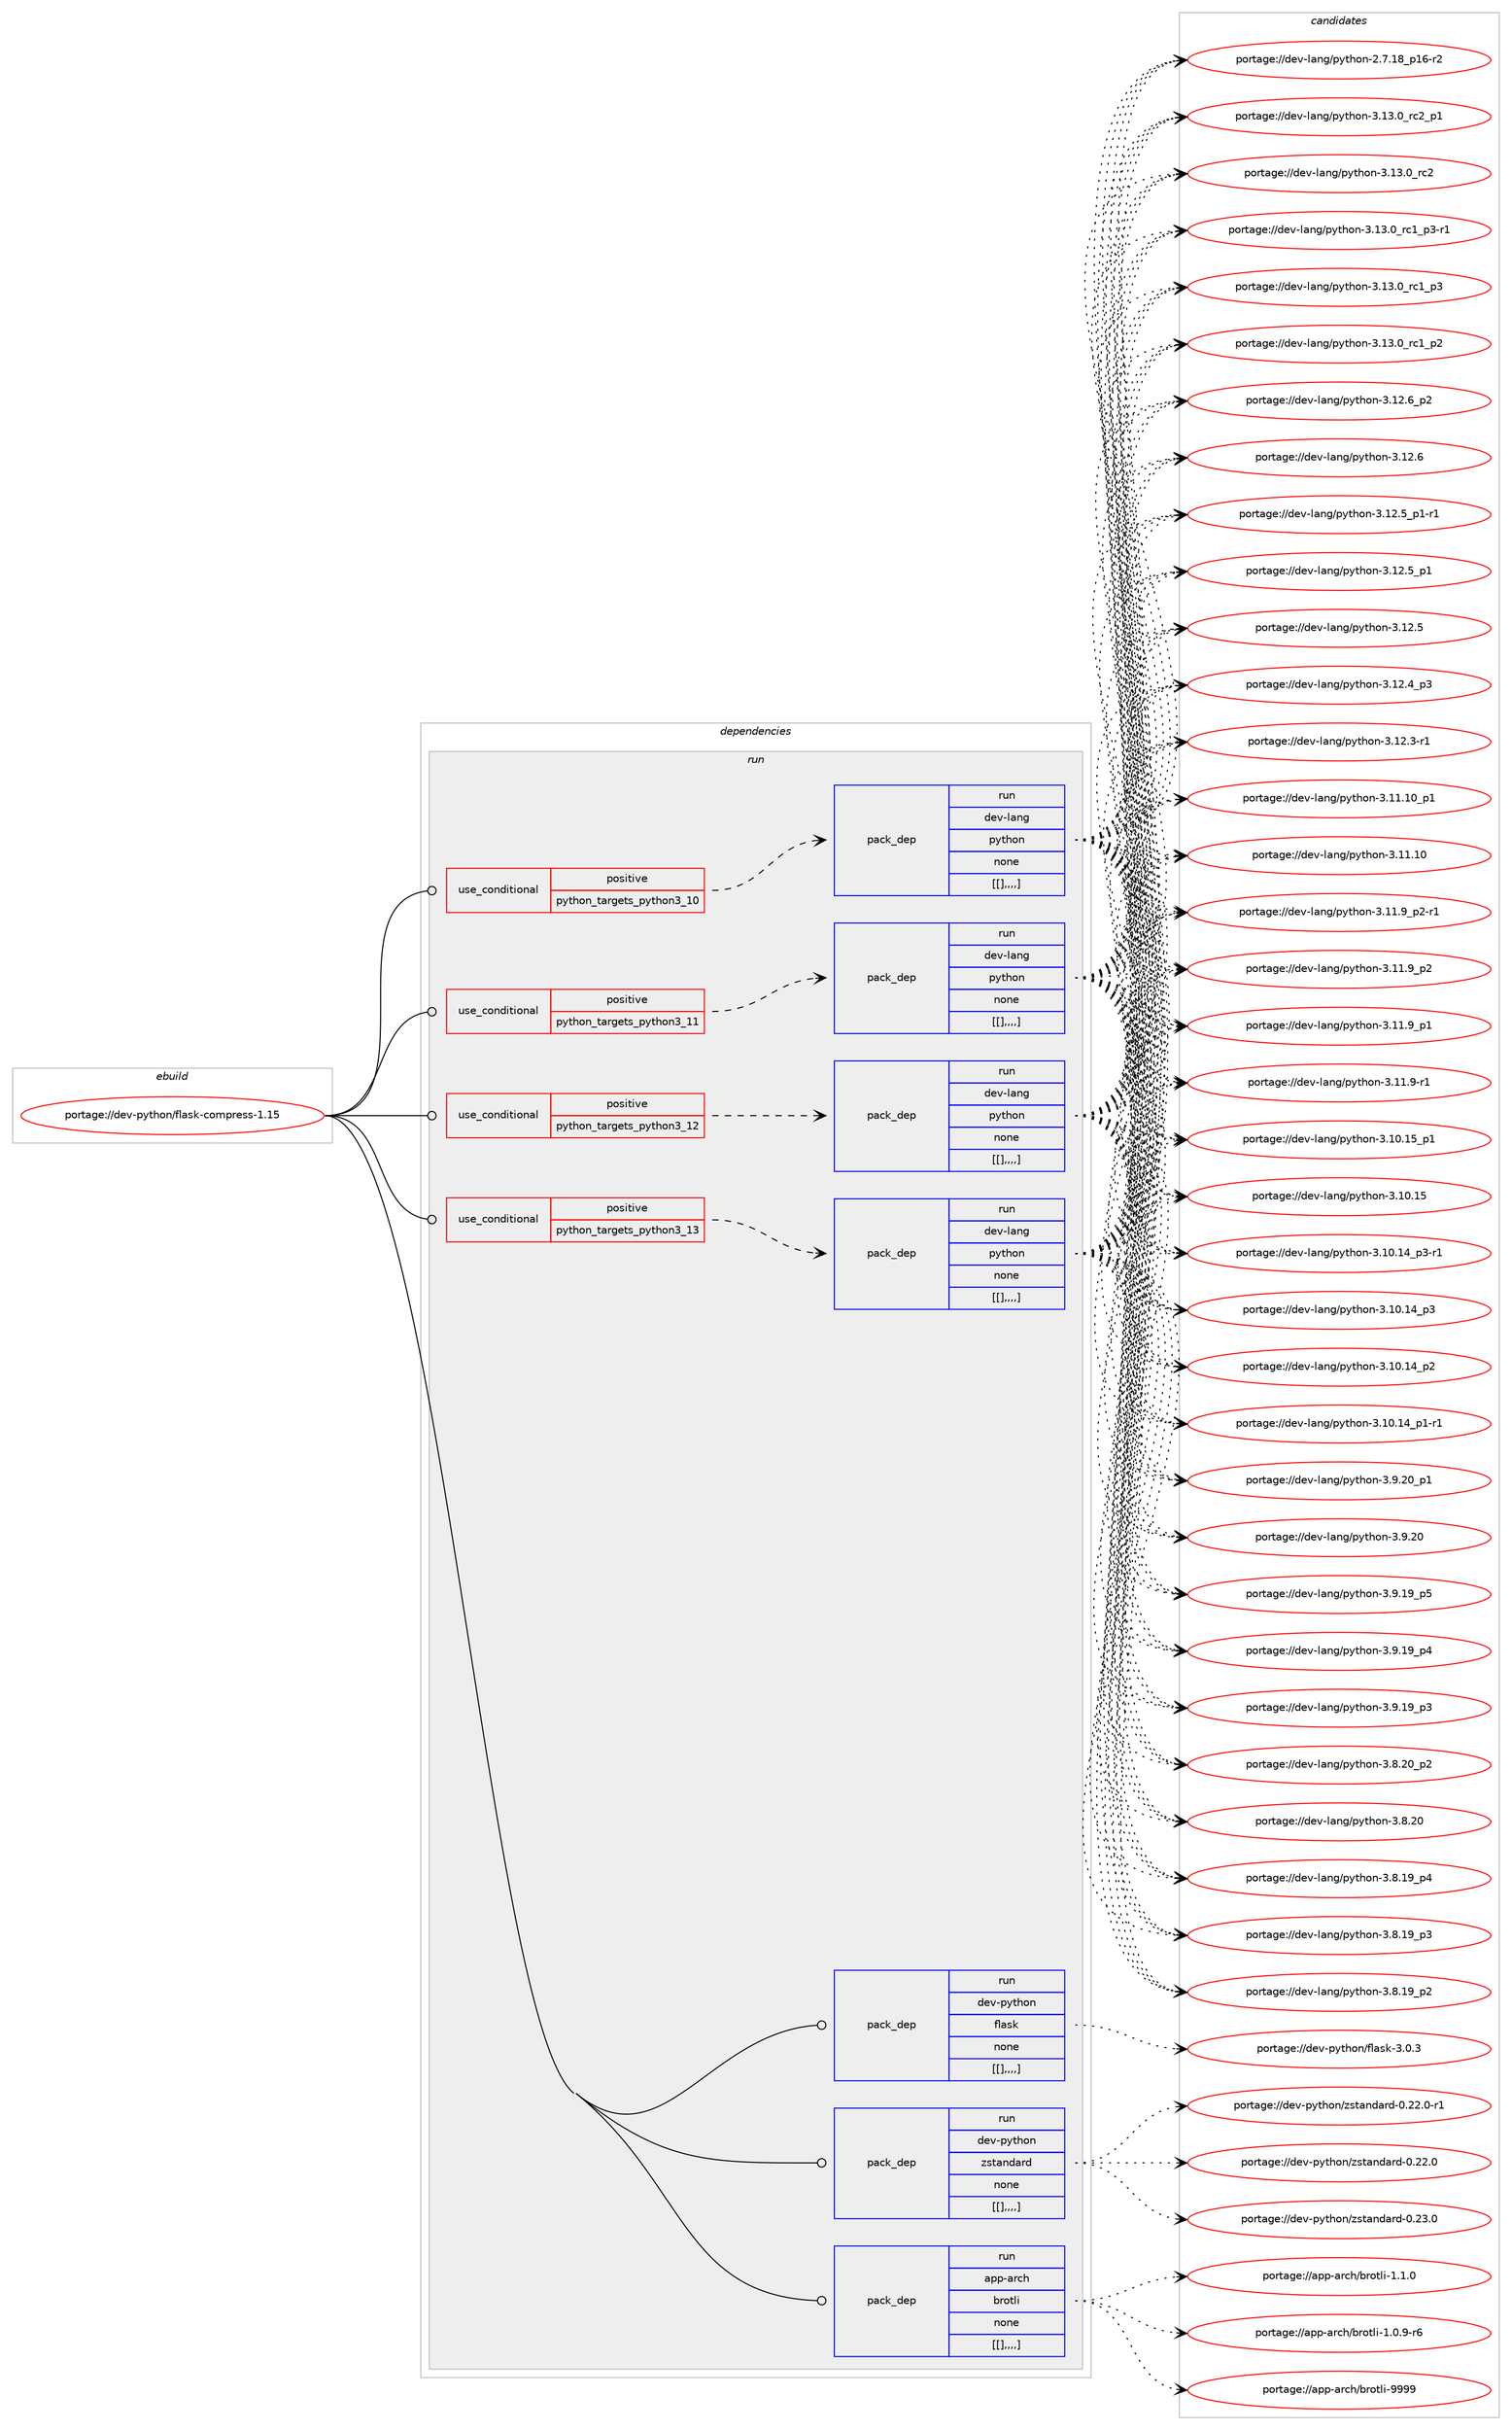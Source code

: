 digraph prolog {

# *************
# Graph options
# *************

newrank=true;
concentrate=true;
compound=true;
graph [rankdir=LR,fontname=Helvetica,fontsize=10,ranksep=1.5];#, ranksep=2.5, nodesep=0.2];
edge  [arrowhead=vee];
node  [fontname=Helvetica,fontsize=10];

# **********
# The ebuild
# **********

subgraph cluster_leftcol {
color=gray;
label=<<i>ebuild</i>>;
id [label="portage://dev-python/flask-compress-1.15", color=red, width=4, href="../dev-python/flask-compress-1.15.svg"];
}

# ****************
# The dependencies
# ****************

subgraph cluster_midcol {
color=gray;
label=<<i>dependencies</i>>;
subgraph cluster_compile {
fillcolor="#eeeeee";
style=filled;
label=<<i>compile</i>>;
}
subgraph cluster_compileandrun {
fillcolor="#eeeeee";
style=filled;
label=<<i>compile and run</i>>;
}
subgraph cluster_run {
fillcolor="#eeeeee";
style=filled;
label=<<i>run</i>>;
subgraph cond33961 {
dependency148172 [label=<<TABLE BORDER="0" CELLBORDER="1" CELLSPACING="0" CELLPADDING="4"><TR><TD ROWSPAN="3" CELLPADDING="10">use_conditional</TD></TR><TR><TD>positive</TD></TR><TR><TD>python_targets_python3_10</TD></TR></TABLE>>, shape=none, color=red];
subgraph pack112997 {
dependency148173 [label=<<TABLE BORDER="0" CELLBORDER="1" CELLSPACING="0" CELLPADDING="4" WIDTH="220"><TR><TD ROWSPAN="6" CELLPADDING="30">pack_dep</TD></TR><TR><TD WIDTH="110">run</TD></TR><TR><TD>dev-lang</TD></TR><TR><TD>python</TD></TR><TR><TD>none</TD></TR><TR><TD>[[],,,,]</TD></TR></TABLE>>, shape=none, color=blue];
}
dependency148172:e -> dependency148173:w [weight=20,style="dashed",arrowhead="vee"];
}
id:e -> dependency148172:w [weight=20,style="solid",arrowhead="odot"];
subgraph cond33962 {
dependency148174 [label=<<TABLE BORDER="0" CELLBORDER="1" CELLSPACING="0" CELLPADDING="4"><TR><TD ROWSPAN="3" CELLPADDING="10">use_conditional</TD></TR><TR><TD>positive</TD></TR><TR><TD>python_targets_python3_11</TD></TR></TABLE>>, shape=none, color=red];
subgraph pack112998 {
dependency148175 [label=<<TABLE BORDER="0" CELLBORDER="1" CELLSPACING="0" CELLPADDING="4" WIDTH="220"><TR><TD ROWSPAN="6" CELLPADDING="30">pack_dep</TD></TR><TR><TD WIDTH="110">run</TD></TR><TR><TD>dev-lang</TD></TR><TR><TD>python</TD></TR><TR><TD>none</TD></TR><TR><TD>[[],,,,]</TD></TR></TABLE>>, shape=none, color=blue];
}
dependency148174:e -> dependency148175:w [weight=20,style="dashed",arrowhead="vee"];
}
id:e -> dependency148174:w [weight=20,style="solid",arrowhead="odot"];
subgraph cond33963 {
dependency148176 [label=<<TABLE BORDER="0" CELLBORDER="1" CELLSPACING="0" CELLPADDING="4"><TR><TD ROWSPAN="3" CELLPADDING="10">use_conditional</TD></TR><TR><TD>positive</TD></TR><TR><TD>python_targets_python3_12</TD></TR></TABLE>>, shape=none, color=red];
subgraph pack112999 {
dependency148177 [label=<<TABLE BORDER="0" CELLBORDER="1" CELLSPACING="0" CELLPADDING="4" WIDTH="220"><TR><TD ROWSPAN="6" CELLPADDING="30">pack_dep</TD></TR><TR><TD WIDTH="110">run</TD></TR><TR><TD>dev-lang</TD></TR><TR><TD>python</TD></TR><TR><TD>none</TD></TR><TR><TD>[[],,,,]</TD></TR></TABLE>>, shape=none, color=blue];
}
dependency148176:e -> dependency148177:w [weight=20,style="dashed",arrowhead="vee"];
}
id:e -> dependency148176:w [weight=20,style="solid",arrowhead="odot"];
subgraph cond33964 {
dependency148178 [label=<<TABLE BORDER="0" CELLBORDER="1" CELLSPACING="0" CELLPADDING="4"><TR><TD ROWSPAN="3" CELLPADDING="10">use_conditional</TD></TR><TR><TD>positive</TD></TR><TR><TD>python_targets_python3_13</TD></TR></TABLE>>, shape=none, color=red];
subgraph pack113000 {
dependency148179 [label=<<TABLE BORDER="0" CELLBORDER="1" CELLSPACING="0" CELLPADDING="4" WIDTH="220"><TR><TD ROWSPAN="6" CELLPADDING="30">pack_dep</TD></TR><TR><TD WIDTH="110">run</TD></TR><TR><TD>dev-lang</TD></TR><TR><TD>python</TD></TR><TR><TD>none</TD></TR><TR><TD>[[],,,,]</TD></TR></TABLE>>, shape=none, color=blue];
}
dependency148178:e -> dependency148179:w [weight=20,style="dashed",arrowhead="vee"];
}
id:e -> dependency148178:w [weight=20,style="solid",arrowhead="odot"];
subgraph pack113001 {
dependency148180 [label=<<TABLE BORDER="0" CELLBORDER="1" CELLSPACING="0" CELLPADDING="4" WIDTH="220"><TR><TD ROWSPAN="6" CELLPADDING="30">pack_dep</TD></TR><TR><TD WIDTH="110">run</TD></TR><TR><TD>app-arch</TD></TR><TR><TD>brotli</TD></TR><TR><TD>none</TD></TR><TR><TD>[[],,,,]</TD></TR></TABLE>>, shape=none, color=blue];
}
id:e -> dependency148180:w [weight=20,style="solid",arrowhead="odot"];
subgraph pack113002 {
dependency148181 [label=<<TABLE BORDER="0" CELLBORDER="1" CELLSPACING="0" CELLPADDING="4" WIDTH="220"><TR><TD ROWSPAN="6" CELLPADDING="30">pack_dep</TD></TR><TR><TD WIDTH="110">run</TD></TR><TR><TD>dev-python</TD></TR><TR><TD>flask</TD></TR><TR><TD>none</TD></TR><TR><TD>[[],,,,]</TD></TR></TABLE>>, shape=none, color=blue];
}
id:e -> dependency148181:w [weight=20,style="solid",arrowhead="odot"];
subgraph pack113003 {
dependency148182 [label=<<TABLE BORDER="0" CELLBORDER="1" CELLSPACING="0" CELLPADDING="4" WIDTH="220"><TR><TD ROWSPAN="6" CELLPADDING="30">pack_dep</TD></TR><TR><TD WIDTH="110">run</TD></TR><TR><TD>dev-python</TD></TR><TR><TD>zstandard</TD></TR><TR><TD>none</TD></TR><TR><TD>[[],,,,]</TD></TR></TABLE>>, shape=none, color=blue];
}
id:e -> dependency148182:w [weight=20,style="solid",arrowhead="odot"];
}
}

# **************
# The candidates
# **************

subgraph cluster_choices {
rank=same;
color=gray;
label=<<i>candidates</i>>;

subgraph choice112997 {
color=black;
nodesep=1;
choice100101118451089711010347112121116104111110455146495146489511499509511249 [label="portage://dev-lang/python-3.13.0_rc2_p1", color=red, width=4,href="../dev-lang/python-3.13.0_rc2_p1.svg"];
choice10010111845108971101034711212111610411111045514649514648951149950 [label="portage://dev-lang/python-3.13.0_rc2", color=red, width=4,href="../dev-lang/python-3.13.0_rc2.svg"];
choice1001011184510897110103471121211161041111104551464951464895114994995112514511449 [label="portage://dev-lang/python-3.13.0_rc1_p3-r1", color=red, width=4,href="../dev-lang/python-3.13.0_rc1_p3-r1.svg"];
choice100101118451089711010347112121116104111110455146495146489511499499511251 [label="portage://dev-lang/python-3.13.0_rc1_p3", color=red, width=4,href="../dev-lang/python-3.13.0_rc1_p3.svg"];
choice100101118451089711010347112121116104111110455146495146489511499499511250 [label="portage://dev-lang/python-3.13.0_rc1_p2", color=red, width=4,href="../dev-lang/python-3.13.0_rc1_p2.svg"];
choice100101118451089711010347112121116104111110455146495046549511250 [label="portage://dev-lang/python-3.12.6_p2", color=red, width=4,href="../dev-lang/python-3.12.6_p2.svg"];
choice10010111845108971101034711212111610411111045514649504654 [label="portage://dev-lang/python-3.12.6", color=red, width=4,href="../dev-lang/python-3.12.6.svg"];
choice1001011184510897110103471121211161041111104551464950465395112494511449 [label="portage://dev-lang/python-3.12.5_p1-r1", color=red, width=4,href="../dev-lang/python-3.12.5_p1-r1.svg"];
choice100101118451089711010347112121116104111110455146495046539511249 [label="portage://dev-lang/python-3.12.5_p1", color=red, width=4,href="../dev-lang/python-3.12.5_p1.svg"];
choice10010111845108971101034711212111610411111045514649504653 [label="portage://dev-lang/python-3.12.5", color=red, width=4,href="../dev-lang/python-3.12.5.svg"];
choice100101118451089711010347112121116104111110455146495046529511251 [label="portage://dev-lang/python-3.12.4_p3", color=red, width=4,href="../dev-lang/python-3.12.4_p3.svg"];
choice100101118451089711010347112121116104111110455146495046514511449 [label="portage://dev-lang/python-3.12.3-r1", color=red, width=4,href="../dev-lang/python-3.12.3-r1.svg"];
choice10010111845108971101034711212111610411111045514649494649489511249 [label="portage://dev-lang/python-3.11.10_p1", color=red, width=4,href="../dev-lang/python-3.11.10_p1.svg"];
choice1001011184510897110103471121211161041111104551464949464948 [label="portage://dev-lang/python-3.11.10", color=red, width=4,href="../dev-lang/python-3.11.10.svg"];
choice1001011184510897110103471121211161041111104551464949465795112504511449 [label="portage://dev-lang/python-3.11.9_p2-r1", color=red, width=4,href="../dev-lang/python-3.11.9_p2-r1.svg"];
choice100101118451089711010347112121116104111110455146494946579511250 [label="portage://dev-lang/python-3.11.9_p2", color=red, width=4,href="../dev-lang/python-3.11.9_p2.svg"];
choice100101118451089711010347112121116104111110455146494946579511249 [label="portage://dev-lang/python-3.11.9_p1", color=red, width=4,href="../dev-lang/python-3.11.9_p1.svg"];
choice100101118451089711010347112121116104111110455146494946574511449 [label="portage://dev-lang/python-3.11.9-r1", color=red, width=4,href="../dev-lang/python-3.11.9-r1.svg"];
choice10010111845108971101034711212111610411111045514649484649539511249 [label="portage://dev-lang/python-3.10.15_p1", color=red, width=4,href="../dev-lang/python-3.10.15_p1.svg"];
choice1001011184510897110103471121211161041111104551464948464953 [label="portage://dev-lang/python-3.10.15", color=red, width=4,href="../dev-lang/python-3.10.15.svg"];
choice100101118451089711010347112121116104111110455146494846495295112514511449 [label="portage://dev-lang/python-3.10.14_p3-r1", color=red, width=4,href="../dev-lang/python-3.10.14_p3-r1.svg"];
choice10010111845108971101034711212111610411111045514649484649529511251 [label="portage://dev-lang/python-3.10.14_p3", color=red, width=4,href="../dev-lang/python-3.10.14_p3.svg"];
choice10010111845108971101034711212111610411111045514649484649529511250 [label="portage://dev-lang/python-3.10.14_p2", color=red, width=4,href="../dev-lang/python-3.10.14_p2.svg"];
choice100101118451089711010347112121116104111110455146494846495295112494511449 [label="portage://dev-lang/python-3.10.14_p1-r1", color=red, width=4,href="../dev-lang/python-3.10.14_p1-r1.svg"];
choice100101118451089711010347112121116104111110455146574650489511249 [label="portage://dev-lang/python-3.9.20_p1", color=red, width=4,href="../dev-lang/python-3.9.20_p1.svg"];
choice10010111845108971101034711212111610411111045514657465048 [label="portage://dev-lang/python-3.9.20", color=red, width=4,href="../dev-lang/python-3.9.20.svg"];
choice100101118451089711010347112121116104111110455146574649579511253 [label="portage://dev-lang/python-3.9.19_p5", color=red, width=4,href="../dev-lang/python-3.9.19_p5.svg"];
choice100101118451089711010347112121116104111110455146574649579511252 [label="portage://dev-lang/python-3.9.19_p4", color=red, width=4,href="../dev-lang/python-3.9.19_p4.svg"];
choice100101118451089711010347112121116104111110455146574649579511251 [label="portage://dev-lang/python-3.9.19_p3", color=red, width=4,href="../dev-lang/python-3.9.19_p3.svg"];
choice100101118451089711010347112121116104111110455146564650489511250 [label="portage://dev-lang/python-3.8.20_p2", color=red, width=4,href="../dev-lang/python-3.8.20_p2.svg"];
choice10010111845108971101034711212111610411111045514656465048 [label="portage://dev-lang/python-3.8.20", color=red, width=4,href="../dev-lang/python-3.8.20.svg"];
choice100101118451089711010347112121116104111110455146564649579511252 [label="portage://dev-lang/python-3.8.19_p4", color=red, width=4,href="../dev-lang/python-3.8.19_p4.svg"];
choice100101118451089711010347112121116104111110455146564649579511251 [label="portage://dev-lang/python-3.8.19_p3", color=red, width=4,href="../dev-lang/python-3.8.19_p3.svg"];
choice100101118451089711010347112121116104111110455146564649579511250 [label="portage://dev-lang/python-3.8.19_p2", color=red, width=4,href="../dev-lang/python-3.8.19_p2.svg"];
choice100101118451089711010347112121116104111110455046554649569511249544511450 [label="portage://dev-lang/python-2.7.18_p16-r2", color=red, width=4,href="../dev-lang/python-2.7.18_p16-r2.svg"];
dependency148173:e -> choice100101118451089711010347112121116104111110455146495146489511499509511249:w [style=dotted,weight="100"];
dependency148173:e -> choice10010111845108971101034711212111610411111045514649514648951149950:w [style=dotted,weight="100"];
dependency148173:e -> choice1001011184510897110103471121211161041111104551464951464895114994995112514511449:w [style=dotted,weight="100"];
dependency148173:e -> choice100101118451089711010347112121116104111110455146495146489511499499511251:w [style=dotted,weight="100"];
dependency148173:e -> choice100101118451089711010347112121116104111110455146495146489511499499511250:w [style=dotted,weight="100"];
dependency148173:e -> choice100101118451089711010347112121116104111110455146495046549511250:w [style=dotted,weight="100"];
dependency148173:e -> choice10010111845108971101034711212111610411111045514649504654:w [style=dotted,weight="100"];
dependency148173:e -> choice1001011184510897110103471121211161041111104551464950465395112494511449:w [style=dotted,weight="100"];
dependency148173:e -> choice100101118451089711010347112121116104111110455146495046539511249:w [style=dotted,weight="100"];
dependency148173:e -> choice10010111845108971101034711212111610411111045514649504653:w [style=dotted,weight="100"];
dependency148173:e -> choice100101118451089711010347112121116104111110455146495046529511251:w [style=dotted,weight="100"];
dependency148173:e -> choice100101118451089711010347112121116104111110455146495046514511449:w [style=dotted,weight="100"];
dependency148173:e -> choice10010111845108971101034711212111610411111045514649494649489511249:w [style=dotted,weight="100"];
dependency148173:e -> choice1001011184510897110103471121211161041111104551464949464948:w [style=dotted,weight="100"];
dependency148173:e -> choice1001011184510897110103471121211161041111104551464949465795112504511449:w [style=dotted,weight="100"];
dependency148173:e -> choice100101118451089711010347112121116104111110455146494946579511250:w [style=dotted,weight="100"];
dependency148173:e -> choice100101118451089711010347112121116104111110455146494946579511249:w [style=dotted,weight="100"];
dependency148173:e -> choice100101118451089711010347112121116104111110455146494946574511449:w [style=dotted,weight="100"];
dependency148173:e -> choice10010111845108971101034711212111610411111045514649484649539511249:w [style=dotted,weight="100"];
dependency148173:e -> choice1001011184510897110103471121211161041111104551464948464953:w [style=dotted,weight="100"];
dependency148173:e -> choice100101118451089711010347112121116104111110455146494846495295112514511449:w [style=dotted,weight="100"];
dependency148173:e -> choice10010111845108971101034711212111610411111045514649484649529511251:w [style=dotted,weight="100"];
dependency148173:e -> choice10010111845108971101034711212111610411111045514649484649529511250:w [style=dotted,weight="100"];
dependency148173:e -> choice100101118451089711010347112121116104111110455146494846495295112494511449:w [style=dotted,weight="100"];
dependency148173:e -> choice100101118451089711010347112121116104111110455146574650489511249:w [style=dotted,weight="100"];
dependency148173:e -> choice10010111845108971101034711212111610411111045514657465048:w [style=dotted,weight="100"];
dependency148173:e -> choice100101118451089711010347112121116104111110455146574649579511253:w [style=dotted,weight="100"];
dependency148173:e -> choice100101118451089711010347112121116104111110455146574649579511252:w [style=dotted,weight="100"];
dependency148173:e -> choice100101118451089711010347112121116104111110455146574649579511251:w [style=dotted,weight="100"];
dependency148173:e -> choice100101118451089711010347112121116104111110455146564650489511250:w [style=dotted,weight="100"];
dependency148173:e -> choice10010111845108971101034711212111610411111045514656465048:w [style=dotted,weight="100"];
dependency148173:e -> choice100101118451089711010347112121116104111110455146564649579511252:w [style=dotted,weight="100"];
dependency148173:e -> choice100101118451089711010347112121116104111110455146564649579511251:w [style=dotted,weight="100"];
dependency148173:e -> choice100101118451089711010347112121116104111110455146564649579511250:w [style=dotted,weight="100"];
dependency148173:e -> choice100101118451089711010347112121116104111110455046554649569511249544511450:w [style=dotted,weight="100"];
}
subgraph choice112998 {
color=black;
nodesep=1;
choice100101118451089711010347112121116104111110455146495146489511499509511249 [label="portage://dev-lang/python-3.13.0_rc2_p1", color=red, width=4,href="../dev-lang/python-3.13.0_rc2_p1.svg"];
choice10010111845108971101034711212111610411111045514649514648951149950 [label="portage://dev-lang/python-3.13.0_rc2", color=red, width=4,href="../dev-lang/python-3.13.0_rc2.svg"];
choice1001011184510897110103471121211161041111104551464951464895114994995112514511449 [label="portage://dev-lang/python-3.13.0_rc1_p3-r1", color=red, width=4,href="../dev-lang/python-3.13.0_rc1_p3-r1.svg"];
choice100101118451089711010347112121116104111110455146495146489511499499511251 [label="portage://dev-lang/python-3.13.0_rc1_p3", color=red, width=4,href="../dev-lang/python-3.13.0_rc1_p3.svg"];
choice100101118451089711010347112121116104111110455146495146489511499499511250 [label="portage://dev-lang/python-3.13.0_rc1_p2", color=red, width=4,href="../dev-lang/python-3.13.0_rc1_p2.svg"];
choice100101118451089711010347112121116104111110455146495046549511250 [label="portage://dev-lang/python-3.12.6_p2", color=red, width=4,href="../dev-lang/python-3.12.6_p2.svg"];
choice10010111845108971101034711212111610411111045514649504654 [label="portage://dev-lang/python-3.12.6", color=red, width=4,href="../dev-lang/python-3.12.6.svg"];
choice1001011184510897110103471121211161041111104551464950465395112494511449 [label="portage://dev-lang/python-3.12.5_p1-r1", color=red, width=4,href="../dev-lang/python-3.12.5_p1-r1.svg"];
choice100101118451089711010347112121116104111110455146495046539511249 [label="portage://dev-lang/python-3.12.5_p1", color=red, width=4,href="../dev-lang/python-3.12.5_p1.svg"];
choice10010111845108971101034711212111610411111045514649504653 [label="portage://dev-lang/python-3.12.5", color=red, width=4,href="../dev-lang/python-3.12.5.svg"];
choice100101118451089711010347112121116104111110455146495046529511251 [label="portage://dev-lang/python-3.12.4_p3", color=red, width=4,href="../dev-lang/python-3.12.4_p3.svg"];
choice100101118451089711010347112121116104111110455146495046514511449 [label="portage://dev-lang/python-3.12.3-r1", color=red, width=4,href="../dev-lang/python-3.12.3-r1.svg"];
choice10010111845108971101034711212111610411111045514649494649489511249 [label="portage://dev-lang/python-3.11.10_p1", color=red, width=4,href="../dev-lang/python-3.11.10_p1.svg"];
choice1001011184510897110103471121211161041111104551464949464948 [label="portage://dev-lang/python-3.11.10", color=red, width=4,href="../dev-lang/python-3.11.10.svg"];
choice1001011184510897110103471121211161041111104551464949465795112504511449 [label="portage://dev-lang/python-3.11.9_p2-r1", color=red, width=4,href="../dev-lang/python-3.11.9_p2-r1.svg"];
choice100101118451089711010347112121116104111110455146494946579511250 [label="portage://dev-lang/python-3.11.9_p2", color=red, width=4,href="../dev-lang/python-3.11.9_p2.svg"];
choice100101118451089711010347112121116104111110455146494946579511249 [label="portage://dev-lang/python-3.11.9_p1", color=red, width=4,href="../dev-lang/python-3.11.9_p1.svg"];
choice100101118451089711010347112121116104111110455146494946574511449 [label="portage://dev-lang/python-3.11.9-r1", color=red, width=4,href="../dev-lang/python-3.11.9-r1.svg"];
choice10010111845108971101034711212111610411111045514649484649539511249 [label="portage://dev-lang/python-3.10.15_p1", color=red, width=4,href="../dev-lang/python-3.10.15_p1.svg"];
choice1001011184510897110103471121211161041111104551464948464953 [label="portage://dev-lang/python-3.10.15", color=red, width=4,href="../dev-lang/python-3.10.15.svg"];
choice100101118451089711010347112121116104111110455146494846495295112514511449 [label="portage://dev-lang/python-3.10.14_p3-r1", color=red, width=4,href="../dev-lang/python-3.10.14_p3-r1.svg"];
choice10010111845108971101034711212111610411111045514649484649529511251 [label="portage://dev-lang/python-3.10.14_p3", color=red, width=4,href="../dev-lang/python-3.10.14_p3.svg"];
choice10010111845108971101034711212111610411111045514649484649529511250 [label="portage://dev-lang/python-3.10.14_p2", color=red, width=4,href="../dev-lang/python-3.10.14_p2.svg"];
choice100101118451089711010347112121116104111110455146494846495295112494511449 [label="portage://dev-lang/python-3.10.14_p1-r1", color=red, width=4,href="../dev-lang/python-3.10.14_p1-r1.svg"];
choice100101118451089711010347112121116104111110455146574650489511249 [label="portage://dev-lang/python-3.9.20_p1", color=red, width=4,href="../dev-lang/python-3.9.20_p1.svg"];
choice10010111845108971101034711212111610411111045514657465048 [label="portage://dev-lang/python-3.9.20", color=red, width=4,href="../dev-lang/python-3.9.20.svg"];
choice100101118451089711010347112121116104111110455146574649579511253 [label="portage://dev-lang/python-3.9.19_p5", color=red, width=4,href="../dev-lang/python-3.9.19_p5.svg"];
choice100101118451089711010347112121116104111110455146574649579511252 [label="portage://dev-lang/python-3.9.19_p4", color=red, width=4,href="../dev-lang/python-3.9.19_p4.svg"];
choice100101118451089711010347112121116104111110455146574649579511251 [label="portage://dev-lang/python-3.9.19_p3", color=red, width=4,href="../dev-lang/python-3.9.19_p3.svg"];
choice100101118451089711010347112121116104111110455146564650489511250 [label="portage://dev-lang/python-3.8.20_p2", color=red, width=4,href="../dev-lang/python-3.8.20_p2.svg"];
choice10010111845108971101034711212111610411111045514656465048 [label="portage://dev-lang/python-3.8.20", color=red, width=4,href="../dev-lang/python-3.8.20.svg"];
choice100101118451089711010347112121116104111110455146564649579511252 [label="portage://dev-lang/python-3.8.19_p4", color=red, width=4,href="../dev-lang/python-3.8.19_p4.svg"];
choice100101118451089711010347112121116104111110455146564649579511251 [label="portage://dev-lang/python-3.8.19_p3", color=red, width=4,href="../dev-lang/python-3.8.19_p3.svg"];
choice100101118451089711010347112121116104111110455146564649579511250 [label="portage://dev-lang/python-3.8.19_p2", color=red, width=4,href="../dev-lang/python-3.8.19_p2.svg"];
choice100101118451089711010347112121116104111110455046554649569511249544511450 [label="portage://dev-lang/python-2.7.18_p16-r2", color=red, width=4,href="../dev-lang/python-2.7.18_p16-r2.svg"];
dependency148175:e -> choice100101118451089711010347112121116104111110455146495146489511499509511249:w [style=dotted,weight="100"];
dependency148175:e -> choice10010111845108971101034711212111610411111045514649514648951149950:w [style=dotted,weight="100"];
dependency148175:e -> choice1001011184510897110103471121211161041111104551464951464895114994995112514511449:w [style=dotted,weight="100"];
dependency148175:e -> choice100101118451089711010347112121116104111110455146495146489511499499511251:w [style=dotted,weight="100"];
dependency148175:e -> choice100101118451089711010347112121116104111110455146495146489511499499511250:w [style=dotted,weight="100"];
dependency148175:e -> choice100101118451089711010347112121116104111110455146495046549511250:w [style=dotted,weight="100"];
dependency148175:e -> choice10010111845108971101034711212111610411111045514649504654:w [style=dotted,weight="100"];
dependency148175:e -> choice1001011184510897110103471121211161041111104551464950465395112494511449:w [style=dotted,weight="100"];
dependency148175:e -> choice100101118451089711010347112121116104111110455146495046539511249:w [style=dotted,weight="100"];
dependency148175:e -> choice10010111845108971101034711212111610411111045514649504653:w [style=dotted,weight="100"];
dependency148175:e -> choice100101118451089711010347112121116104111110455146495046529511251:w [style=dotted,weight="100"];
dependency148175:e -> choice100101118451089711010347112121116104111110455146495046514511449:w [style=dotted,weight="100"];
dependency148175:e -> choice10010111845108971101034711212111610411111045514649494649489511249:w [style=dotted,weight="100"];
dependency148175:e -> choice1001011184510897110103471121211161041111104551464949464948:w [style=dotted,weight="100"];
dependency148175:e -> choice1001011184510897110103471121211161041111104551464949465795112504511449:w [style=dotted,weight="100"];
dependency148175:e -> choice100101118451089711010347112121116104111110455146494946579511250:w [style=dotted,weight="100"];
dependency148175:e -> choice100101118451089711010347112121116104111110455146494946579511249:w [style=dotted,weight="100"];
dependency148175:e -> choice100101118451089711010347112121116104111110455146494946574511449:w [style=dotted,weight="100"];
dependency148175:e -> choice10010111845108971101034711212111610411111045514649484649539511249:w [style=dotted,weight="100"];
dependency148175:e -> choice1001011184510897110103471121211161041111104551464948464953:w [style=dotted,weight="100"];
dependency148175:e -> choice100101118451089711010347112121116104111110455146494846495295112514511449:w [style=dotted,weight="100"];
dependency148175:e -> choice10010111845108971101034711212111610411111045514649484649529511251:w [style=dotted,weight="100"];
dependency148175:e -> choice10010111845108971101034711212111610411111045514649484649529511250:w [style=dotted,weight="100"];
dependency148175:e -> choice100101118451089711010347112121116104111110455146494846495295112494511449:w [style=dotted,weight="100"];
dependency148175:e -> choice100101118451089711010347112121116104111110455146574650489511249:w [style=dotted,weight="100"];
dependency148175:e -> choice10010111845108971101034711212111610411111045514657465048:w [style=dotted,weight="100"];
dependency148175:e -> choice100101118451089711010347112121116104111110455146574649579511253:w [style=dotted,weight="100"];
dependency148175:e -> choice100101118451089711010347112121116104111110455146574649579511252:w [style=dotted,weight="100"];
dependency148175:e -> choice100101118451089711010347112121116104111110455146574649579511251:w [style=dotted,weight="100"];
dependency148175:e -> choice100101118451089711010347112121116104111110455146564650489511250:w [style=dotted,weight="100"];
dependency148175:e -> choice10010111845108971101034711212111610411111045514656465048:w [style=dotted,weight="100"];
dependency148175:e -> choice100101118451089711010347112121116104111110455146564649579511252:w [style=dotted,weight="100"];
dependency148175:e -> choice100101118451089711010347112121116104111110455146564649579511251:w [style=dotted,weight="100"];
dependency148175:e -> choice100101118451089711010347112121116104111110455146564649579511250:w [style=dotted,weight="100"];
dependency148175:e -> choice100101118451089711010347112121116104111110455046554649569511249544511450:w [style=dotted,weight="100"];
}
subgraph choice112999 {
color=black;
nodesep=1;
choice100101118451089711010347112121116104111110455146495146489511499509511249 [label="portage://dev-lang/python-3.13.0_rc2_p1", color=red, width=4,href="../dev-lang/python-3.13.0_rc2_p1.svg"];
choice10010111845108971101034711212111610411111045514649514648951149950 [label="portage://dev-lang/python-3.13.0_rc2", color=red, width=4,href="../dev-lang/python-3.13.0_rc2.svg"];
choice1001011184510897110103471121211161041111104551464951464895114994995112514511449 [label="portage://dev-lang/python-3.13.0_rc1_p3-r1", color=red, width=4,href="../dev-lang/python-3.13.0_rc1_p3-r1.svg"];
choice100101118451089711010347112121116104111110455146495146489511499499511251 [label="portage://dev-lang/python-3.13.0_rc1_p3", color=red, width=4,href="../dev-lang/python-3.13.0_rc1_p3.svg"];
choice100101118451089711010347112121116104111110455146495146489511499499511250 [label="portage://dev-lang/python-3.13.0_rc1_p2", color=red, width=4,href="../dev-lang/python-3.13.0_rc1_p2.svg"];
choice100101118451089711010347112121116104111110455146495046549511250 [label="portage://dev-lang/python-3.12.6_p2", color=red, width=4,href="../dev-lang/python-3.12.6_p2.svg"];
choice10010111845108971101034711212111610411111045514649504654 [label="portage://dev-lang/python-3.12.6", color=red, width=4,href="../dev-lang/python-3.12.6.svg"];
choice1001011184510897110103471121211161041111104551464950465395112494511449 [label="portage://dev-lang/python-3.12.5_p1-r1", color=red, width=4,href="../dev-lang/python-3.12.5_p1-r1.svg"];
choice100101118451089711010347112121116104111110455146495046539511249 [label="portage://dev-lang/python-3.12.5_p1", color=red, width=4,href="../dev-lang/python-3.12.5_p1.svg"];
choice10010111845108971101034711212111610411111045514649504653 [label="portage://dev-lang/python-3.12.5", color=red, width=4,href="../dev-lang/python-3.12.5.svg"];
choice100101118451089711010347112121116104111110455146495046529511251 [label="portage://dev-lang/python-3.12.4_p3", color=red, width=4,href="../dev-lang/python-3.12.4_p3.svg"];
choice100101118451089711010347112121116104111110455146495046514511449 [label="portage://dev-lang/python-3.12.3-r1", color=red, width=4,href="../dev-lang/python-3.12.3-r1.svg"];
choice10010111845108971101034711212111610411111045514649494649489511249 [label="portage://dev-lang/python-3.11.10_p1", color=red, width=4,href="../dev-lang/python-3.11.10_p1.svg"];
choice1001011184510897110103471121211161041111104551464949464948 [label="portage://dev-lang/python-3.11.10", color=red, width=4,href="../dev-lang/python-3.11.10.svg"];
choice1001011184510897110103471121211161041111104551464949465795112504511449 [label="portage://dev-lang/python-3.11.9_p2-r1", color=red, width=4,href="../dev-lang/python-3.11.9_p2-r1.svg"];
choice100101118451089711010347112121116104111110455146494946579511250 [label="portage://dev-lang/python-3.11.9_p2", color=red, width=4,href="../dev-lang/python-3.11.9_p2.svg"];
choice100101118451089711010347112121116104111110455146494946579511249 [label="portage://dev-lang/python-3.11.9_p1", color=red, width=4,href="../dev-lang/python-3.11.9_p1.svg"];
choice100101118451089711010347112121116104111110455146494946574511449 [label="portage://dev-lang/python-3.11.9-r1", color=red, width=4,href="../dev-lang/python-3.11.9-r1.svg"];
choice10010111845108971101034711212111610411111045514649484649539511249 [label="portage://dev-lang/python-3.10.15_p1", color=red, width=4,href="../dev-lang/python-3.10.15_p1.svg"];
choice1001011184510897110103471121211161041111104551464948464953 [label="portage://dev-lang/python-3.10.15", color=red, width=4,href="../dev-lang/python-3.10.15.svg"];
choice100101118451089711010347112121116104111110455146494846495295112514511449 [label="portage://dev-lang/python-3.10.14_p3-r1", color=red, width=4,href="../dev-lang/python-3.10.14_p3-r1.svg"];
choice10010111845108971101034711212111610411111045514649484649529511251 [label="portage://dev-lang/python-3.10.14_p3", color=red, width=4,href="../dev-lang/python-3.10.14_p3.svg"];
choice10010111845108971101034711212111610411111045514649484649529511250 [label="portage://dev-lang/python-3.10.14_p2", color=red, width=4,href="../dev-lang/python-3.10.14_p2.svg"];
choice100101118451089711010347112121116104111110455146494846495295112494511449 [label="portage://dev-lang/python-3.10.14_p1-r1", color=red, width=4,href="../dev-lang/python-3.10.14_p1-r1.svg"];
choice100101118451089711010347112121116104111110455146574650489511249 [label="portage://dev-lang/python-3.9.20_p1", color=red, width=4,href="../dev-lang/python-3.9.20_p1.svg"];
choice10010111845108971101034711212111610411111045514657465048 [label="portage://dev-lang/python-3.9.20", color=red, width=4,href="../dev-lang/python-3.9.20.svg"];
choice100101118451089711010347112121116104111110455146574649579511253 [label="portage://dev-lang/python-3.9.19_p5", color=red, width=4,href="../dev-lang/python-3.9.19_p5.svg"];
choice100101118451089711010347112121116104111110455146574649579511252 [label="portage://dev-lang/python-3.9.19_p4", color=red, width=4,href="../dev-lang/python-3.9.19_p4.svg"];
choice100101118451089711010347112121116104111110455146574649579511251 [label="portage://dev-lang/python-3.9.19_p3", color=red, width=4,href="../dev-lang/python-3.9.19_p3.svg"];
choice100101118451089711010347112121116104111110455146564650489511250 [label="portage://dev-lang/python-3.8.20_p2", color=red, width=4,href="../dev-lang/python-3.8.20_p2.svg"];
choice10010111845108971101034711212111610411111045514656465048 [label="portage://dev-lang/python-3.8.20", color=red, width=4,href="../dev-lang/python-3.8.20.svg"];
choice100101118451089711010347112121116104111110455146564649579511252 [label="portage://dev-lang/python-3.8.19_p4", color=red, width=4,href="../dev-lang/python-3.8.19_p4.svg"];
choice100101118451089711010347112121116104111110455146564649579511251 [label="portage://dev-lang/python-3.8.19_p3", color=red, width=4,href="../dev-lang/python-3.8.19_p3.svg"];
choice100101118451089711010347112121116104111110455146564649579511250 [label="portage://dev-lang/python-3.8.19_p2", color=red, width=4,href="../dev-lang/python-3.8.19_p2.svg"];
choice100101118451089711010347112121116104111110455046554649569511249544511450 [label="portage://dev-lang/python-2.7.18_p16-r2", color=red, width=4,href="../dev-lang/python-2.7.18_p16-r2.svg"];
dependency148177:e -> choice100101118451089711010347112121116104111110455146495146489511499509511249:w [style=dotted,weight="100"];
dependency148177:e -> choice10010111845108971101034711212111610411111045514649514648951149950:w [style=dotted,weight="100"];
dependency148177:e -> choice1001011184510897110103471121211161041111104551464951464895114994995112514511449:w [style=dotted,weight="100"];
dependency148177:e -> choice100101118451089711010347112121116104111110455146495146489511499499511251:w [style=dotted,weight="100"];
dependency148177:e -> choice100101118451089711010347112121116104111110455146495146489511499499511250:w [style=dotted,weight="100"];
dependency148177:e -> choice100101118451089711010347112121116104111110455146495046549511250:w [style=dotted,weight="100"];
dependency148177:e -> choice10010111845108971101034711212111610411111045514649504654:w [style=dotted,weight="100"];
dependency148177:e -> choice1001011184510897110103471121211161041111104551464950465395112494511449:w [style=dotted,weight="100"];
dependency148177:e -> choice100101118451089711010347112121116104111110455146495046539511249:w [style=dotted,weight="100"];
dependency148177:e -> choice10010111845108971101034711212111610411111045514649504653:w [style=dotted,weight="100"];
dependency148177:e -> choice100101118451089711010347112121116104111110455146495046529511251:w [style=dotted,weight="100"];
dependency148177:e -> choice100101118451089711010347112121116104111110455146495046514511449:w [style=dotted,weight="100"];
dependency148177:e -> choice10010111845108971101034711212111610411111045514649494649489511249:w [style=dotted,weight="100"];
dependency148177:e -> choice1001011184510897110103471121211161041111104551464949464948:w [style=dotted,weight="100"];
dependency148177:e -> choice1001011184510897110103471121211161041111104551464949465795112504511449:w [style=dotted,weight="100"];
dependency148177:e -> choice100101118451089711010347112121116104111110455146494946579511250:w [style=dotted,weight="100"];
dependency148177:e -> choice100101118451089711010347112121116104111110455146494946579511249:w [style=dotted,weight="100"];
dependency148177:e -> choice100101118451089711010347112121116104111110455146494946574511449:w [style=dotted,weight="100"];
dependency148177:e -> choice10010111845108971101034711212111610411111045514649484649539511249:w [style=dotted,weight="100"];
dependency148177:e -> choice1001011184510897110103471121211161041111104551464948464953:w [style=dotted,weight="100"];
dependency148177:e -> choice100101118451089711010347112121116104111110455146494846495295112514511449:w [style=dotted,weight="100"];
dependency148177:e -> choice10010111845108971101034711212111610411111045514649484649529511251:w [style=dotted,weight="100"];
dependency148177:e -> choice10010111845108971101034711212111610411111045514649484649529511250:w [style=dotted,weight="100"];
dependency148177:e -> choice100101118451089711010347112121116104111110455146494846495295112494511449:w [style=dotted,weight="100"];
dependency148177:e -> choice100101118451089711010347112121116104111110455146574650489511249:w [style=dotted,weight="100"];
dependency148177:e -> choice10010111845108971101034711212111610411111045514657465048:w [style=dotted,weight="100"];
dependency148177:e -> choice100101118451089711010347112121116104111110455146574649579511253:w [style=dotted,weight="100"];
dependency148177:e -> choice100101118451089711010347112121116104111110455146574649579511252:w [style=dotted,weight="100"];
dependency148177:e -> choice100101118451089711010347112121116104111110455146574649579511251:w [style=dotted,weight="100"];
dependency148177:e -> choice100101118451089711010347112121116104111110455146564650489511250:w [style=dotted,weight="100"];
dependency148177:e -> choice10010111845108971101034711212111610411111045514656465048:w [style=dotted,weight="100"];
dependency148177:e -> choice100101118451089711010347112121116104111110455146564649579511252:w [style=dotted,weight="100"];
dependency148177:e -> choice100101118451089711010347112121116104111110455146564649579511251:w [style=dotted,weight="100"];
dependency148177:e -> choice100101118451089711010347112121116104111110455146564649579511250:w [style=dotted,weight="100"];
dependency148177:e -> choice100101118451089711010347112121116104111110455046554649569511249544511450:w [style=dotted,weight="100"];
}
subgraph choice113000 {
color=black;
nodesep=1;
choice100101118451089711010347112121116104111110455146495146489511499509511249 [label="portage://dev-lang/python-3.13.0_rc2_p1", color=red, width=4,href="../dev-lang/python-3.13.0_rc2_p1.svg"];
choice10010111845108971101034711212111610411111045514649514648951149950 [label="portage://dev-lang/python-3.13.0_rc2", color=red, width=4,href="../dev-lang/python-3.13.0_rc2.svg"];
choice1001011184510897110103471121211161041111104551464951464895114994995112514511449 [label="portage://dev-lang/python-3.13.0_rc1_p3-r1", color=red, width=4,href="../dev-lang/python-3.13.0_rc1_p3-r1.svg"];
choice100101118451089711010347112121116104111110455146495146489511499499511251 [label="portage://dev-lang/python-3.13.0_rc1_p3", color=red, width=4,href="../dev-lang/python-3.13.0_rc1_p3.svg"];
choice100101118451089711010347112121116104111110455146495146489511499499511250 [label="portage://dev-lang/python-3.13.0_rc1_p2", color=red, width=4,href="../dev-lang/python-3.13.0_rc1_p2.svg"];
choice100101118451089711010347112121116104111110455146495046549511250 [label="portage://dev-lang/python-3.12.6_p2", color=red, width=4,href="../dev-lang/python-3.12.6_p2.svg"];
choice10010111845108971101034711212111610411111045514649504654 [label="portage://dev-lang/python-3.12.6", color=red, width=4,href="../dev-lang/python-3.12.6.svg"];
choice1001011184510897110103471121211161041111104551464950465395112494511449 [label="portage://dev-lang/python-3.12.5_p1-r1", color=red, width=4,href="../dev-lang/python-3.12.5_p1-r1.svg"];
choice100101118451089711010347112121116104111110455146495046539511249 [label="portage://dev-lang/python-3.12.5_p1", color=red, width=4,href="../dev-lang/python-3.12.5_p1.svg"];
choice10010111845108971101034711212111610411111045514649504653 [label="portage://dev-lang/python-3.12.5", color=red, width=4,href="../dev-lang/python-3.12.5.svg"];
choice100101118451089711010347112121116104111110455146495046529511251 [label="portage://dev-lang/python-3.12.4_p3", color=red, width=4,href="../dev-lang/python-3.12.4_p3.svg"];
choice100101118451089711010347112121116104111110455146495046514511449 [label="portage://dev-lang/python-3.12.3-r1", color=red, width=4,href="../dev-lang/python-3.12.3-r1.svg"];
choice10010111845108971101034711212111610411111045514649494649489511249 [label="portage://dev-lang/python-3.11.10_p1", color=red, width=4,href="../dev-lang/python-3.11.10_p1.svg"];
choice1001011184510897110103471121211161041111104551464949464948 [label="portage://dev-lang/python-3.11.10", color=red, width=4,href="../dev-lang/python-3.11.10.svg"];
choice1001011184510897110103471121211161041111104551464949465795112504511449 [label="portage://dev-lang/python-3.11.9_p2-r1", color=red, width=4,href="../dev-lang/python-3.11.9_p2-r1.svg"];
choice100101118451089711010347112121116104111110455146494946579511250 [label="portage://dev-lang/python-3.11.9_p2", color=red, width=4,href="../dev-lang/python-3.11.9_p2.svg"];
choice100101118451089711010347112121116104111110455146494946579511249 [label="portage://dev-lang/python-3.11.9_p1", color=red, width=4,href="../dev-lang/python-3.11.9_p1.svg"];
choice100101118451089711010347112121116104111110455146494946574511449 [label="portage://dev-lang/python-3.11.9-r1", color=red, width=4,href="../dev-lang/python-3.11.9-r1.svg"];
choice10010111845108971101034711212111610411111045514649484649539511249 [label="portage://dev-lang/python-3.10.15_p1", color=red, width=4,href="../dev-lang/python-3.10.15_p1.svg"];
choice1001011184510897110103471121211161041111104551464948464953 [label="portage://dev-lang/python-3.10.15", color=red, width=4,href="../dev-lang/python-3.10.15.svg"];
choice100101118451089711010347112121116104111110455146494846495295112514511449 [label="portage://dev-lang/python-3.10.14_p3-r1", color=red, width=4,href="../dev-lang/python-3.10.14_p3-r1.svg"];
choice10010111845108971101034711212111610411111045514649484649529511251 [label="portage://dev-lang/python-3.10.14_p3", color=red, width=4,href="../dev-lang/python-3.10.14_p3.svg"];
choice10010111845108971101034711212111610411111045514649484649529511250 [label="portage://dev-lang/python-3.10.14_p2", color=red, width=4,href="../dev-lang/python-3.10.14_p2.svg"];
choice100101118451089711010347112121116104111110455146494846495295112494511449 [label="portage://dev-lang/python-3.10.14_p1-r1", color=red, width=4,href="../dev-lang/python-3.10.14_p1-r1.svg"];
choice100101118451089711010347112121116104111110455146574650489511249 [label="portage://dev-lang/python-3.9.20_p1", color=red, width=4,href="../dev-lang/python-3.9.20_p1.svg"];
choice10010111845108971101034711212111610411111045514657465048 [label="portage://dev-lang/python-3.9.20", color=red, width=4,href="../dev-lang/python-3.9.20.svg"];
choice100101118451089711010347112121116104111110455146574649579511253 [label="portage://dev-lang/python-3.9.19_p5", color=red, width=4,href="../dev-lang/python-3.9.19_p5.svg"];
choice100101118451089711010347112121116104111110455146574649579511252 [label="portage://dev-lang/python-3.9.19_p4", color=red, width=4,href="../dev-lang/python-3.9.19_p4.svg"];
choice100101118451089711010347112121116104111110455146574649579511251 [label="portage://dev-lang/python-3.9.19_p3", color=red, width=4,href="../dev-lang/python-3.9.19_p3.svg"];
choice100101118451089711010347112121116104111110455146564650489511250 [label="portage://dev-lang/python-3.8.20_p2", color=red, width=4,href="../dev-lang/python-3.8.20_p2.svg"];
choice10010111845108971101034711212111610411111045514656465048 [label="portage://dev-lang/python-3.8.20", color=red, width=4,href="../dev-lang/python-3.8.20.svg"];
choice100101118451089711010347112121116104111110455146564649579511252 [label="portage://dev-lang/python-3.8.19_p4", color=red, width=4,href="../dev-lang/python-3.8.19_p4.svg"];
choice100101118451089711010347112121116104111110455146564649579511251 [label="portage://dev-lang/python-3.8.19_p3", color=red, width=4,href="../dev-lang/python-3.8.19_p3.svg"];
choice100101118451089711010347112121116104111110455146564649579511250 [label="portage://dev-lang/python-3.8.19_p2", color=red, width=4,href="../dev-lang/python-3.8.19_p2.svg"];
choice100101118451089711010347112121116104111110455046554649569511249544511450 [label="portage://dev-lang/python-2.7.18_p16-r2", color=red, width=4,href="../dev-lang/python-2.7.18_p16-r2.svg"];
dependency148179:e -> choice100101118451089711010347112121116104111110455146495146489511499509511249:w [style=dotted,weight="100"];
dependency148179:e -> choice10010111845108971101034711212111610411111045514649514648951149950:w [style=dotted,weight="100"];
dependency148179:e -> choice1001011184510897110103471121211161041111104551464951464895114994995112514511449:w [style=dotted,weight="100"];
dependency148179:e -> choice100101118451089711010347112121116104111110455146495146489511499499511251:w [style=dotted,weight="100"];
dependency148179:e -> choice100101118451089711010347112121116104111110455146495146489511499499511250:w [style=dotted,weight="100"];
dependency148179:e -> choice100101118451089711010347112121116104111110455146495046549511250:w [style=dotted,weight="100"];
dependency148179:e -> choice10010111845108971101034711212111610411111045514649504654:w [style=dotted,weight="100"];
dependency148179:e -> choice1001011184510897110103471121211161041111104551464950465395112494511449:w [style=dotted,weight="100"];
dependency148179:e -> choice100101118451089711010347112121116104111110455146495046539511249:w [style=dotted,weight="100"];
dependency148179:e -> choice10010111845108971101034711212111610411111045514649504653:w [style=dotted,weight="100"];
dependency148179:e -> choice100101118451089711010347112121116104111110455146495046529511251:w [style=dotted,weight="100"];
dependency148179:e -> choice100101118451089711010347112121116104111110455146495046514511449:w [style=dotted,weight="100"];
dependency148179:e -> choice10010111845108971101034711212111610411111045514649494649489511249:w [style=dotted,weight="100"];
dependency148179:e -> choice1001011184510897110103471121211161041111104551464949464948:w [style=dotted,weight="100"];
dependency148179:e -> choice1001011184510897110103471121211161041111104551464949465795112504511449:w [style=dotted,weight="100"];
dependency148179:e -> choice100101118451089711010347112121116104111110455146494946579511250:w [style=dotted,weight="100"];
dependency148179:e -> choice100101118451089711010347112121116104111110455146494946579511249:w [style=dotted,weight="100"];
dependency148179:e -> choice100101118451089711010347112121116104111110455146494946574511449:w [style=dotted,weight="100"];
dependency148179:e -> choice10010111845108971101034711212111610411111045514649484649539511249:w [style=dotted,weight="100"];
dependency148179:e -> choice1001011184510897110103471121211161041111104551464948464953:w [style=dotted,weight="100"];
dependency148179:e -> choice100101118451089711010347112121116104111110455146494846495295112514511449:w [style=dotted,weight="100"];
dependency148179:e -> choice10010111845108971101034711212111610411111045514649484649529511251:w [style=dotted,weight="100"];
dependency148179:e -> choice10010111845108971101034711212111610411111045514649484649529511250:w [style=dotted,weight="100"];
dependency148179:e -> choice100101118451089711010347112121116104111110455146494846495295112494511449:w [style=dotted,weight="100"];
dependency148179:e -> choice100101118451089711010347112121116104111110455146574650489511249:w [style=dotted,weight="100"];
dependency148179:e -> choice10010111845108971101034711212111610411111045514657465048:w [style=dotted,weight="100"];
dependency148179:e -> choice100101118451089711010347112121116104111110455146574649579511253:w [style=dotted,weight="100"];
dependency148179:e -> choice100101118451089711010347112121116104111110455146574649579511252:w [style=dotted,weight="100"];
dependency148179:e -> choice100101118451089711010347112121116104111110455146574649579511251:w [style=dotted,weight="100"];
dependency148179:e -> choice100101118451089711010347112121116104111110455146564650489511250:w [style=dotted,weight="100"];
dependency148179:e -> choice10010111845108971101034711212111610411111045514656465048:w [style=dotted,weight="100"];
dependency148179:e -> choice100101118451089711010347112121116104111110455146564649579511252:w [style=dotted,weight="100"];
dependency148179:e -> choice100101118451089711010347112121116104111110455146564649579511251:w [style=dotted,weight="100"];
dependency148179:e -> choice100101118451089711010347112121116104111110455146564649579511250:w [style=dotted,weight="100"];
dependency148179:e -> choice100101118451089711010347112121116104111110455046554649569511249544511450:w [style=dotted,weight="100"];
}
subgraph choice113001 {
color=black;
nodesep=1;
choice9711211245971149910447981141111161081054557575757 [label="portage://app-arch/brotli-9999", color=red, width=4,href="../app-arch/brotli-9999.svg"];
choice971121124597114991044798114111116108105454946494648 [label="portage://app-arch/brotli-1.1.0", color=red, width=4,href="../app-arch/brotli-1.1.0.svg"];
choice9711211245971149910447981141111161081054549464846574511454 [label="portage://app-arch/brotli-1.0.9-r6", color=red, width=4,href="../app-arch/brotli-1.0.9-r6.svg"];
dependency148180:e -> choice9711211245971149910447981141111161081054557575757:w [style=dotted,weight="100"];
dependency148180:e -> choice971121124597114991044798114111116108105454946494648:w [style=dotted,weight="100"];
dependency148180:e -> choice9711211245971149910447981141111161081054549464846574511454:w [style=dotted,weight="100"];
}
subgraph choice113002 {
color=black;
nodesep=1;
choice100101118451121211161041111104710210897115107455146484651 [label="portage://dev-python/flask-3.0.3", color=red, width=4,href="../dev-python/flask-3.0.3.svg"];
dependency148181:e -> choice100101118451121211161041111104710210897115107455146484651:w [style=dotted,weight="100"];
}
subgraph choice113003 {
color=black;
nodesep=1;
choice1001011184511212111610411111047122115116971101009711410045484650514648 [label="portage://dev-python/zstandard-0.23.0", color=red, width=4,href="../dev-python/zstandard-0.23.0.svg"];
choice10010111845112121116104111110471221151169711010097114100454846505046484511449 [label="portage://dev-python/zstandard-0.22.0-r1", color=red, width=4,href="../dev-python/zstandard-0.22.0-r1.svg"];
choice1001011184511212111610411111047122115116971101009711410045484650504648 [label="portage://dev-python/zstandard-0.22.0", color=red, width=4,href="../dev-python/zstandard-0.22.0.svg"];
dependency148182:e -> choice1001011184511212111610411111047122115116971101009711410045484650514648:w [style=dotted,weight="100"];
dependency148182:e -> choice10010111845112121116104111110471221151169711010097114100454846505046484511449:w [style=dotted,weight="100"];
dependency148182:e -> choice1001011184511212111610411111047122115116971101009711410045484650504648:w [style=dotted,weight="100"];
}
}

}

